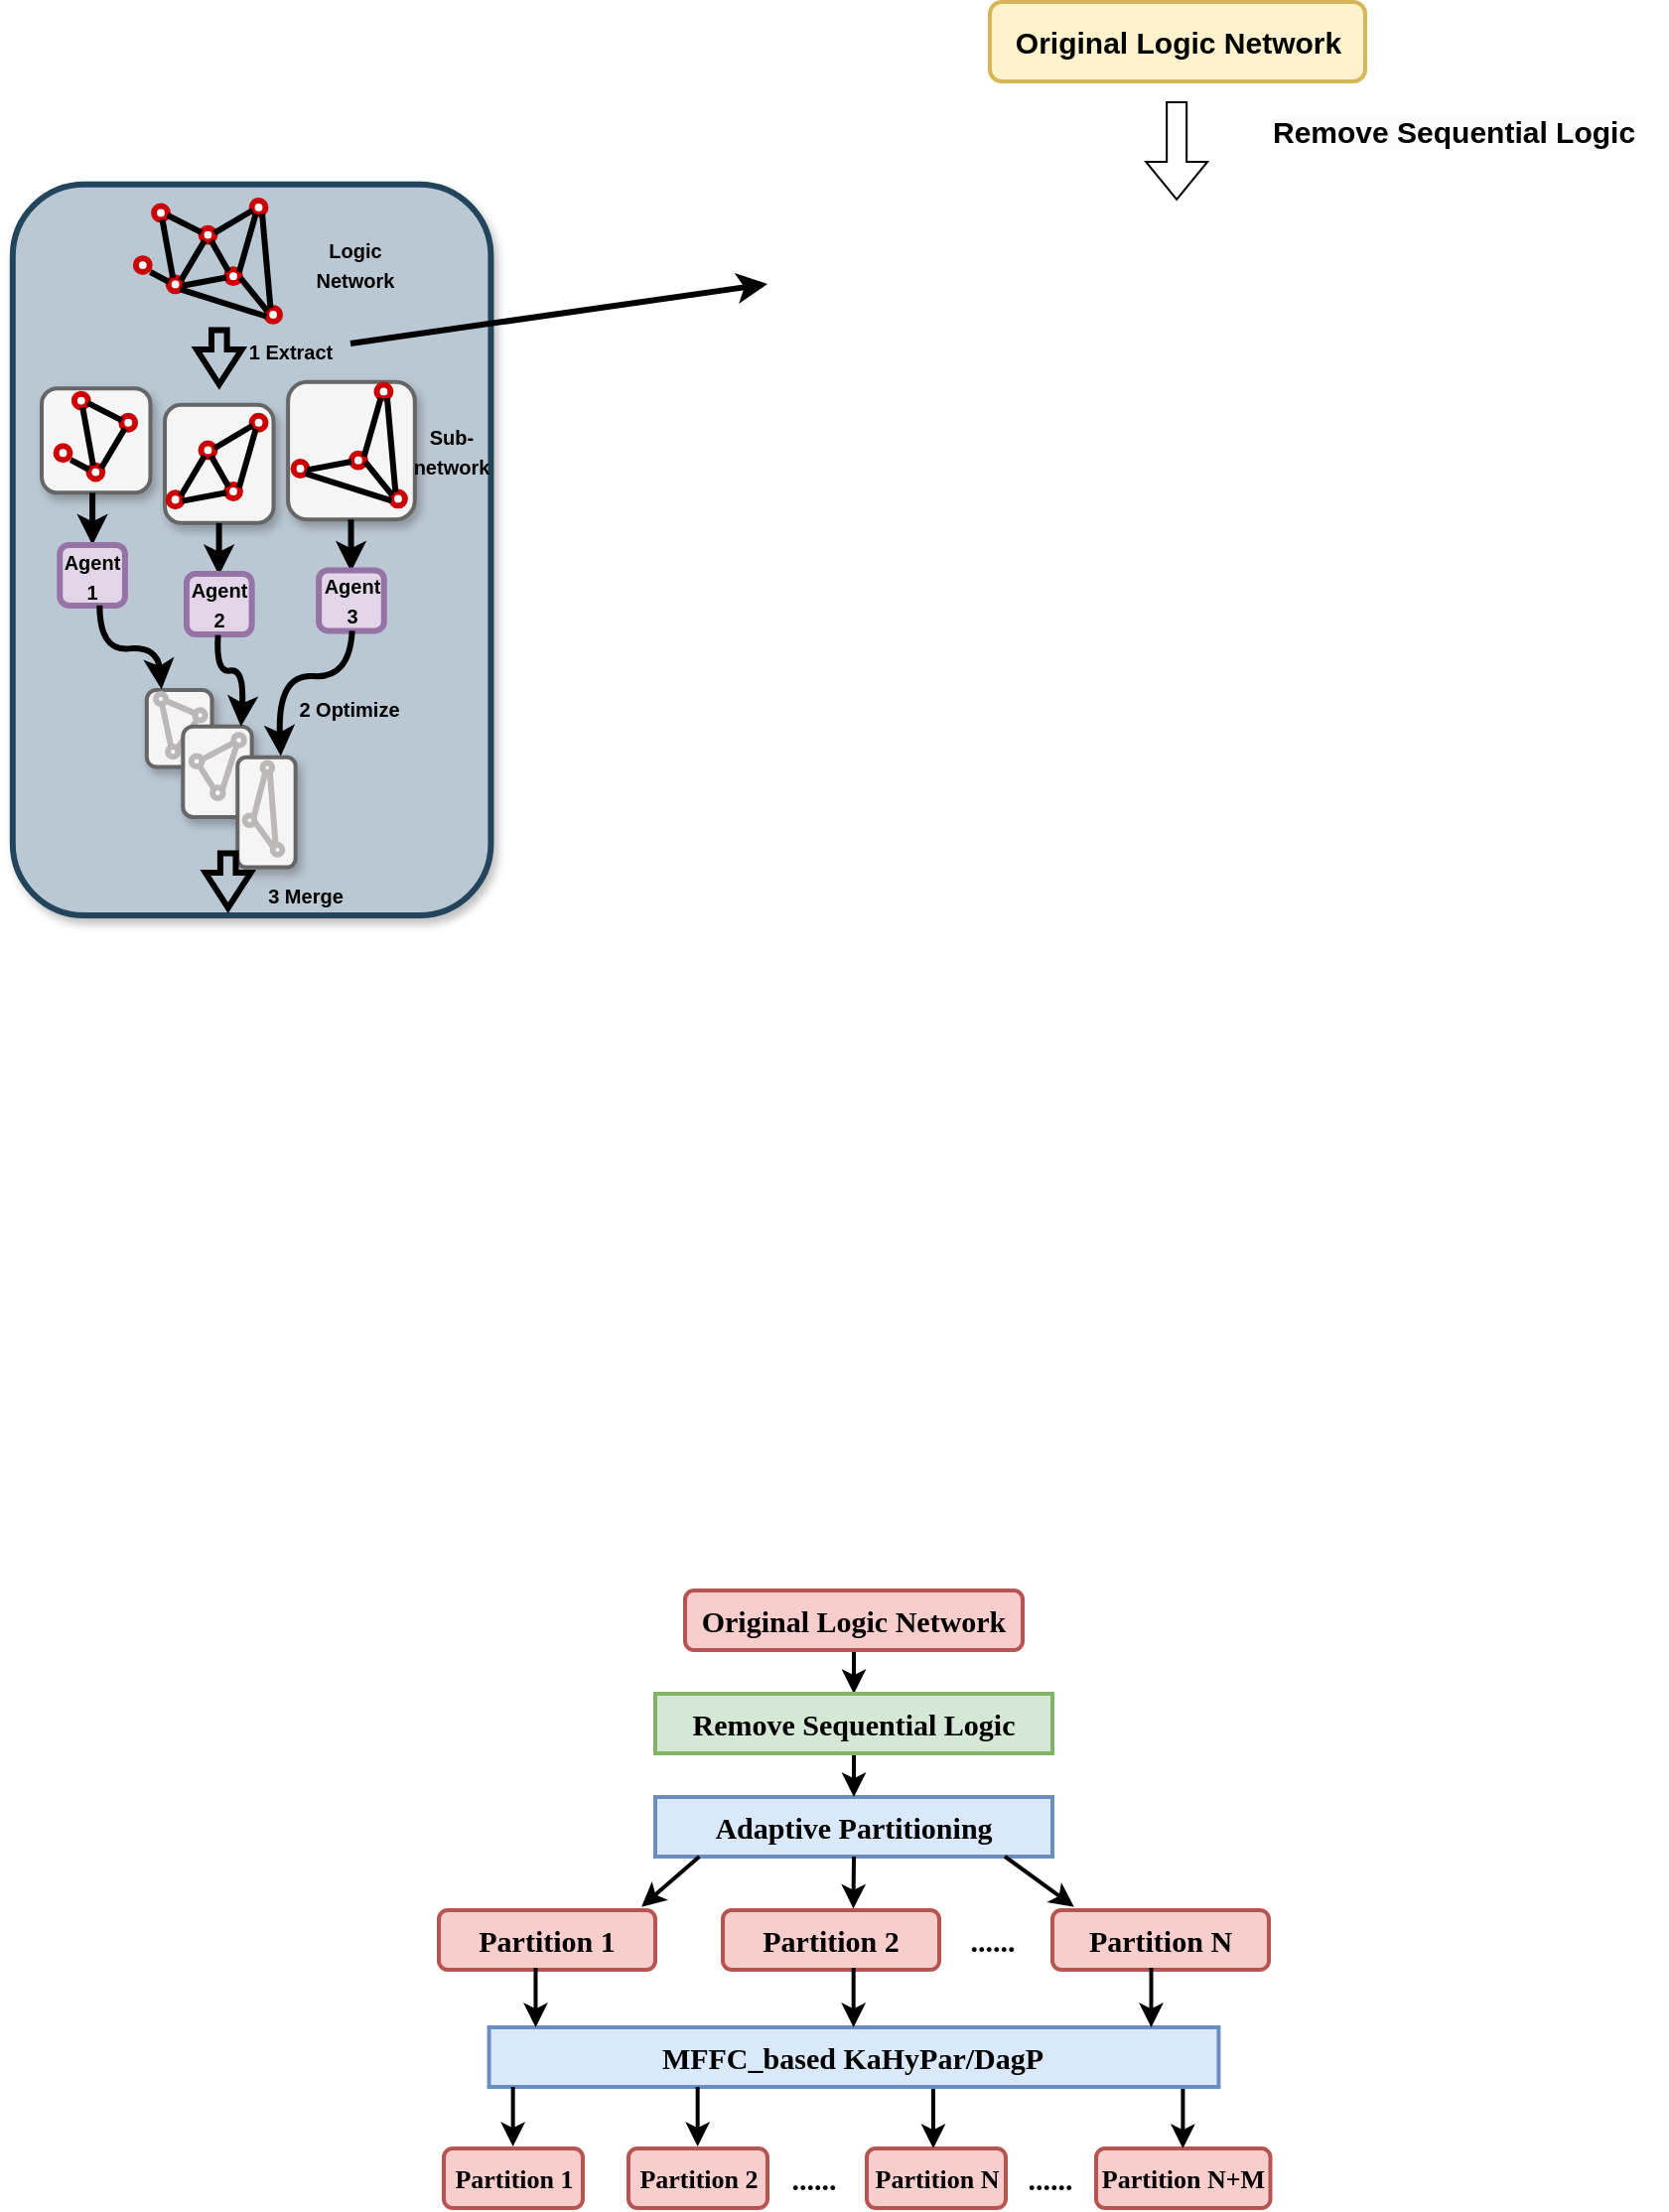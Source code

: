 <mxfile version="24.6.2" type="github">
  <diagram name="第 1 页" id="j_07Ym5FIF2X4ZPxHcAr">
    <mxGraphModel dx="2103" dy="1844" grid="1" gridSize="10" guides="1" tooltips="1" connect="1" arrows="1" fold="1" page="1" pageScale="1" pageWidth="500" pageHeight="350" math="0" shadow="0">
      <root>
        <mxCell id="0" />
        <mxCell id="1" parent="0" />
        <mxCell id="RKz9n2dJhe-HLLSOtMHz-3" value="&lt;font face=&quot;Times New Roman&quot; style=&quot;font-size: 15px;&quot;&gt;Adaptive Partitioning&lt;/font&gt;" style="rounded=0;whiteSpace=wrap;html=1;fillColor=#dae8fc;strokeColor=#6c8ebf;fontStyle=1;fontSize=15;strokeWidth=2;" parent="1" vertex="1">
          <mxGeometry x="-551" y="114" width="200" height="30" as="geometry" />
        </mxCell>
        <mxCell id="RKz9n2dJhe-HLLSOtMHz-4" value="&lt;font face=&quot;Times New Roman&quot; style=&quot;font-size: 15px;&quot;&gt;Partition 1&lt;/font&gt;" style="rounded=1;whiteSpace=wrap;html=1;fillColor=#f8cecc;strokeColor=#b85450;fontStyle=1;fontSize=15;strokeWidth=2;" parent="1" vertex="1">
          <mxGeometry x="-660" y="171" width="109" height="30" as="geometry" />
        </mxCell>
        <mxCell id="RKz9n2dJhe-HLLSOtMHz-5" value="&lt;font face=&quot;Times New Roman&quot; style=&quot;font-size: 15px;&quot;&gt;Partition 2&lt;/font&gt;" style="rounded=1;whiteSpace=wrap;html=1;fillColor=#f8cecc;strokeColor=#b85450;fontStyle=1;fontSize=15;strokeWidth=2;" parent="1" vertex="1">
          <mxGeometry x="-517" y="171" width="109" height="30" as="geometry" />
        </mxCell>
        <mxCell id="RKz9n2dJhe-HLLSOtMHz-6" value="&lt;font face=&quot;Times New Roman&quot; style=&quot;font-size: 15px;&quot;&gt;&lt;span style=&quot;font-size: 15px;&quot;&gt;......&lt;/span&gt;&lt;/font&gt;" style="text;html=1;strokeColor=none;fillColor=none;align=center;verticalAlign=middle;whiteSpace=wrap;rounded=0;fontStyle=1;fontSize=15;strokeWidth=3;" parent="1" vertex="1">
          <mxGeometry x="-411" y="171" width="60" height="30" as="geometry" />
        </mxCell>
        <mxCell id="RKz9n2dJhe-HLLSOtMHz-7" value="&lt;font face=&quot;Times New Roman&quot; style=&quot;font-size: 15px;&quot;&gt;Partition N&lt;/font&gt;" style="rounded=1;whiteSpace=wrap;html=1;fillColor=#f8cecc;strokeColor=#b85450;fontStyle=1;fontSize=15;strokeWidth=2;" parent="1" vertex="1">
          <mxGeometry x="-351" y="171" width="109" height="30" as="geometry" />
        </mxCell>
        <mxCell id="RKz9n2dJhe-HLLSOtMHz-16" value="" style="endArrow=classic;html=1;rounded=0;exitX=0.111;exitY=1.001;exitDx=0;exitDy=0;exitPerimeter=0;entryX=0.936;entryY=-0.056;entryDx=0;entryDy=0;entryPerimeter=0;fontStyle=1;fontSize=15;strokeWidth=2;" parent="1" source="RKz9n2dJhe-HLLSOtMHz-3" target="RKz9n2dJhe-HLLSOtMHz-4" edge="1">
          <mxGeometry width="50" height="50" relative="1" as="geometry">
            <mxPoint x="-551" y="154" as="sourcePoint" />
            <mxPoint x="-571" y="174" as="targetPoint" />
          </mxGeometry>
        </mxCell>
        <mxCell id="RKz9n2dJhe-HLLSOtMHz-18" value="" style="endArrow=classic;html=1;rounded=0;exitX=0.5;exitY=1;exitDx=0;exitDy=0;entryX=0.603;entryY=-0.026;entryDx=0;entryDy=0;entryPerimeter=0;fontStyle=1;fontSize=15;strokeWidth=2;" parent="1" source="RKz9n2dJhe-HLLSOtMHz-3" target="RKz9n2dJhe-HLLSOtMHz-5" edge="1">
          <mxGeometry width="50" height="50" relative="1" as="geometry">
            <mxPoint x="-477" y="154" as="sourcePoint" />
            <mxPoint x="-477" y="174" as="targetPoint" />
          </mxGeometry>
        </mxCell>
        <mxCell id="RKz9n2dJhe-HLLSOtMHz-19" value="" style="endArrow=classic;html=1;rounded=0;exitX=0.88;exitY=0.998;exitDx=0;exitDy=0;exitPerimeter=0;entryX=0.1;entryY=-0.056;entryDx=0;entryDy=0;entryPerimeter=0;fontStyle=1;fontSize=15;strokeWidth=2;" parent="1" source="RKz9n2dJhe-HLLSOtMHz-3" target="RKz9n2dJhe-HLLSOtMHz-7" edge="1">
          <mxGeometry width="50" height="50" relative="1" as="geometry">
            <mxPoint x="-366.28" y="154" as="sourcePoint" />
            <mxPoint x="-347" y="174" as="targetPoint" />
          </mxGeometry>
        </mxCell>
        <mxCell id="RKz9n2dJhe-HLLSOtMHz-30" style="edgeStyle=orthogonalEdgeStyle;rounded=0;orthogonalLoop=1;jettySize=auto;html=1;fontStyle=1;fontSize=15;strokeWidth=2;" parent="1" source="RKz9n2dJhe-HLLSOtMHz-31" target="RKz9n2dJhe-HLLSOtMHz-32" edge="1">
          <mxGeometry relative="1" as="geometry">
            <mxPoint x="-451" y="56" as="targetPoint" />
          </mxGeometry>
        </mxCell>
        <mxCell id="RKz9n2dJhe-HLLSOtMHz-31" value="&lt;font face=&quot;Times New Roman&quot; style=&quot;font-size: 15px;&quot;&gt;Original Logic Network&lt;/font&gt;" style="rounded=1;whiteSpace=wrap;html=1;fillColor=#f8cecc;strokeColor=#b85450;fontStyle=1;fontSize=15;strokeWidth=2;" parent="1" vertex="1">
          <mxGeometry x="-536" y="10" width="170" height="30" as="geometry" />
        </mxCell>
        <mxCell id="RKz9n2dJhe-HLLSOtMHz-34" style="edgeStyle=orthogonalEdgeStyle;rounded=0;orthogonalLoop=1;jettySize=auto;html=1;entryX=0.5;entryY=0;entryDx=0;entryDy=0;fontStyle=1;fontSize=15;strokeWidth=2;" parent="1" source="RKz9n2dJhe-HLLSOtMHz-32" target="RKz9n2dJhe-HLLSOtMHz-3" edge="1">
          <mxGeometry relative="1" as="geometry">
            <Array as="points">
              <mxPoint x="-451" y="114" />
              <mxPoint x="-451" y="114" />
            </Array>
          </mxGeometry>
        </mxCell>
        <mxCell id="RKz9n2dJhe-HLLSOtMHz-32" value="&lt;font face=&quot;Times New Roman&quot; style=&quot;font-size: 15px;&quot;&gt;Remove Sequential Logic&lt;/font&gt;" style="rounded=0;whiteSpace=wrap;html=1;fillColor=#d5e8d4;strokeColor=#82b366;fontStyle=1;fontSize=15;strokeWidth=2;" parent="1" vertex="1">
          <mxGeometry x="-551" y="62" width="200" height="30" as="geometry" />
        </mxCell>
        <mxCell id="RKz9n2dJhe-HLLSOtMHz-35" value="&lt;font face=&quot;Times New Roman&quot; style=&quot;font-size: 15px;&quot;&gt;MFFC_based KaHyPar/DagP&lt;/font&gt;" style="rounded=0;whiteSpace=wrap;html=1;fillColor=#dae8fc;strokeColor=#6c8ebf;fontStyle=1;fontSize=15;strokeWidth=2;" parent="1" vertex="1">
          <mxGeometry x="-634.72" y="230" width="367.44" height="30" as="geometry" />
        </mxCell>
        <mxCell id="RKz9n2dJhe-HLLSOtMHz-58" value="&lt;font face=&quot;Times New Roman&quot; style=&quot;font-size: 13px;&quot;&gt;Partition 1&lt;/font&gt;" style="rounded=1;whiteSpace=wrap;html=1;fillColor=#f8cecc;strokeColor=#b85450;fontStyle=1;fontSize=13;strokeWidth=2;" parent="1" vertex="1">
          <mxGeometry x="-657.5" y="291" width="70" height="30" as="geometry" />
        </mxCell>
        <mxCell id="RKz9n2dJhe-HLLSOtMHz-59" value="&lt;font face=&quot;Times New Roman&quot; style=&quot;font-size: 13px;&quot;&gt;Partition 2&lt;/font&gt;" style="rounded=1;whiteSpace=wrap;html=1;fillColor=#f8cecc;strokeColor=#b85450;fontStyle=1;fontSize=13;strokeWidth=2;" parent="1" vertex="1">
          <mxGeometry x="-564.5" y="291" width="70" height="30" as="geometry" />
        </mxCell>
        <mxCell id="RKz9n2dJhe-HLLSOtMHz-60" value="&lt;font face=&quot;Times New Roman&quot; style=&quot;font-size: 13px;&quot;&gt;Partition N&lt;/font&gt;" style="rounded=1;whiteSpace=wrap;html=1;fillColor=#f8cecc;strokeColor=#b85450;fontStyle=1;fontSize=13;strokeWidth=2;" parent="1" vertex="1">
          <mxGeometry x="-444.5" y="291" width="70" height="30" as="geometry" />
        </mxCell>
        <mxCell id="RKz9n2dJhe-HLLSOtMHz-61" value="&lt;font face=&quot;Times New Roman&quot; style=&quot;font-size: 15px;&quot;&gt;&lt;span style=&quot;font-size: 15px;&quot;&gt;......&lt;/span&gt;&lt;/font&gt;" style="text;html=1;strokeColor=none;fillColor=none;align=center;verticalAlign=middle;whiteSpace=wrap;rounded=0;fontStyle=1;fontSize=15;strokeWidth=3;" parent="1" vertex="1">
          <mxGeometry x="-501.5" y="291" width="60" height="30" as="geometry" />
        </mxCell>
        <mxCell id="RKz9n2dJhe-HLLSOtMHz-62" value="&lt;font face=&quot;Times New Roman&quot; style=&quot;font-size: 15px;&quot;&gt;&lt;span style=&quot;font-size: 15px;&quot;&gt;......&lt;/span&gt;&lt;/font&gt;" style="text;html=1;strokeColor=none;fillColor=none;align=center;verticalAlign=middle;whiteSpace=wrap;rounded=0;fontStyle=1;fontSize=15;strokeWidth=3;" parent="1" vertex="1">
          <mxGeometry x="-382.5" y="291" width="60" height="30" as="geometry" />
        </mxCell>
        <mxCell id="RKz9n2dJhe-HLLSOtMHz-63" value="&lt;font face=&quot;Times New Roman&quot; style=&quot;font-size: 13px;&quot;&gt;Partition N+M&lt;/font&gt;" style="rounded=1;whiteSpace=wrap;html=1;fillColor=#f8cecc;strokeColor=#b85450;fontStyle=1;fontSize=13;strokeWidth=2;" parent="1" vertex="1">
          <mxGeometry x="-329" y="291" width="87.75" height="30" as="geometry" />
        </mxCell>
        <mxCell id="RKz9n2dJhe-HLLSOtMHz-72" style="edgeStyle=orthogonalEdgeStyle;rounded=0;orthogonalLoop=1;jettySize=auto;html=1;entryX=0.5;entryY=0;entryDx=0;entryDy=0;fontStyle=1;fontSize=15;strokeWidth=3;" parent="1" edge="1">
          <mxGeometry relative="1" as="geometry">
            <mxPoint x="-259.793" y="514" as="sourcePoint" />
          </mxGeometry>
        </mxCell>
        <mxCell id="ZLf4MFJqLTjFAyUDDvO9-2" style="edgeStyle=orthogonalEdgeStyle;rounded=0;orthogonalLoop=1;jettySize=auto;html=1;entryX=0.092;entryY=0;entryDx=0;entryDy=0;entryPerimeter=0;fontStyle=1;fontSize=15;strokeWidth=2;" parent="1" edge="1">
          <mxGeometry relative="1" as="geometry">
            <mxPoint x="-611.25" y="230" as="targetPoint" />
            <mxPoint x="-611.25" y="200" as="sourcePoint" />
          </mxGeometry>
        </mxCell>
        <mxCell id="ZLf4MFJqLTjFAyUDDvO9-3" style="edgeStyle=orthogonalEdgeStyle;rounded=0;orthogonalLoop=1;jettySize=auto;html=1;entryX=0.092;entryY=0;entryDx=0;entryDy=0;entryPerimeter=0;fontStyle=1;fontSize=15;strokeWidth=2;" parent="1" edge="1">
          <mxGeometry relative="1" as="geometry">
            <mxPoint x="-451.17" y="230" as="targetPoint" />
            <mxPoint x="-451.17" y="200" as="sourcePoint" />
          </mxGeometry>
        </mxCell>
        <mxCell id="ZLf4MFJqLTjFAyUDDvO9-4" style="edgeStyle=orthogonalEdgeStyle;rounded=0;orthogonalLoop=1;jettySize=auto;html=1;entryX=0.092;entryY=0;entryDx=0;entryDy=0;entryPerimeter=0;fontStyle=1;fontSize=15;strokeWidth=2;" parent="1" edge="1">
          <mxGeometry relative="1" as="geometry">
            <mxPoint x="-301.25" y="230" as="targetPoint" />
            <mxPoint x="-301.25" y="200" as="sourcePoint" />
          </mxGeometry>
        </mxCell>
        <mxCell id="ZLf4MFJqLTjFAyUDDvO9-5" style="edgeStyle=orthogonalEdgeStyle;rounded=0;orthogonalLoop=1;jettySize=auto;html=1;entryX=0.092;entryY=0;entryDx=0;entryDy=0;entryPerimeter=0;fontStyle=1;fontSize=15;strokeWidth=2;" parent="1" edge="1">
          <mxGeometry relative="1" as="geometry">
            <mxPoint x="-622.67" y="290" as="targetPoint" />
            <mxPoint x="-622.67" y="260" as="sourcePoint" />
          </mxGeometry>
        </mxCell>
        <mxCell id="ZLf4MFJqLTjFAyUDDvO9-6" style="edgeStyle=orthogonalEdgeStyle;rounded=0;orthogonalLoop=1;jettySize=auto;html=1;entryX=0.092;entryY=0;entryDx=0;entryDy=0;entryPerimeter=0;fontStyle=1;fontSize=15;strokeWidth=2;" parent="1" edge="1">
          <mxGeometry relative="1" as="geometry">
            <mxPoint x="-529.67" y="290" as="targetPoint" />
            <mxPoint x="-529.67" y="260" as="sourcePoint" />
          </mxGeometry>
        </mxCell>
        <mxCell id="ZLf4MFJqLTjFAyUDDvO9-7" style="edgeStyle=orthogonalEdgeStyle;rounded=0;orthogonalLoop=1;jettySize=auto;html=1;entryX=0.092;entryY=0;entryDx=0;entryDy=0;entryPerimeter=0;fontStyle=1;fontSize=15;strokeWidth=2;" parent="1" edge="1">
          <mxGeometry relative="1" as="geometry">
            <mxPoint x="-411" y="291" as="targetPoint" />
            <mxPoint x="-411" y="261" as="sourcePoint" />
          </mxGeometry>
        </mxCell>
        <mxCell id="ZLf4MFJqLTjFAyUDDvO9-8" style="edgeStyle=orthogonalEdgeStyle;rounded=0;orthogonalLoop=1;jettySize=auto;html=1;entryX=0.092;entryY=0;entryDx=0;entryDy=0;entryPerimeter=0;fontStyle=1;fontSize=15;strokeWidth=2;" parent="1" edge="1">
          <mxGeometry relative="1" as="geometry">
            <mxPoint x="-285.29" y="291" as="targetPoint" />
            <mxPoint x="-285.29" y="261" as="sourcePoint" />
          </mxGeometry>
        </mxCell>
        <mxCell id="7EjFisQ0ylx8nIiFaVZQ-1" value="" style="group" vertex="1" connectable="0" parent="1">
          <mxGeometry x="-860" y="-690" width="270" height="360" as="geometry" />
        </mxCell>
        <mxCell id="7EjFisQ0ylx8nIiFaVZQ-2" value="" style="rounded=1;whiteSpace=wrap;html=1;fillColor=#bac8d3;strokeColor=#23445d;strokeWidth=3;shadow=1;" vertex="1" parent="7EjFisQ0ylx8nIiFaVZQ-1">
          <mxGeometry x="-14.595" y="-8.182" width="240.811" height="368.182" as="geometry" />
        </mxCell>
        <mxCell id="7EjFisQ0ylx8nIiFaVZQ-3" value="" style="rounded=1;whiteSpace=wrap;html=1;fillColor=#f5f5f5;fontColor=#333333;strokeColor=#666666;strokeWidth=2;shadow=1;" vertex="1" parent="7EjFisQ0ylx8nIiFaVZQ-1">
          <mxGeometry x="124.054" y="91.385" width="63.851" height="69.231" as="geometry" />
        </mxCell>
        <mxCell id="7EjFisQ0ylx8nIiFaVZQ-4" value="" style="rounded=1;whiteSpace=wrap;html=1;fillColor=#f5f5f5;fontColor=#333333;strokeColor=#666666;strokeWidth=2;shadow=1;" vertex="1" parent="7EjFisQ0ylx8nIiFaVZQ-1">
          <mxGeometry x="62.027" y="102.877" width="54.73" height="59.538" as="geometry" />
        </mxCell>
        <mxCell id="7EjFisQ0ylx8nIiFaVZQ-5" value="" style="rounded=1;whiteSpace=wrap;html=1;fillColor=#f5f5f5;fontColor=#333333;strokeColor=#666666;strokeWidth=2;shadow=1;" vertex="1" parent="7EjFisQ0ylx8nIiFaVZQ-1">
          <mxGeometry y="94.569" width="54.73" height="52.615" as="geometry" />
        </mxCell>
        <mxCell id="7EjFisQ0ylx8nIiFaVZQ-6" value="" style="ellipse;whiteSpace=wrap;html=1;aspect=fixed;strokeColor=#CC0000;strokeWidth=3;" vertex="1" parent="7EjFisQ0ylx8nIiFaVZQ-1">
          <mxGeometry x="56.554" y="2.769" width="6.916" height="6.916" as="geometry" />
        </mxCell>
        <mxCell id="7EjFisQ0ylx8nIiFaVZQ-7" value="" style="ellipse;whiteSpace=wrap;html=1;aspect=fixed;strokeColor=#CC0000;strokeWidth=3;" vertex="1" parent="7EjFisQ0ylx8nIiFaVZQ-1">
          <mxGeometry x="63.851" y="38.769" width="6.916" height="6.916" as="geometry" />
        </mxCell>
        <mxCell id="7EjFisQ0ylx8nIiFaVZQ-8" value="" style="ellipse;whiteSpace=wrap;html=1;aspect=fixed;strokeColor=#CC0000;strokeWidth=3;" vertex="1" parent="7EjFisQ0ylx8nIiFaVZQ-1">
          <mxGeometry x="80.27" y="13.846" width="6.916" height="6.916" as="geometry" />
        </mxCell>
        <mxCell id="7EjFisQ0ylx8nIiFaVZQ-9" value="" style="ellipse;whiteSpace=wrap;html=1;aspect=fixed;strokeColor=#CC0000;strokeWidth=3;" vertex="1" parent="7EjFisQ0ylx8nIiFaVZQ-1">
          <mxGeometry x="93.041" y="34.615" width="6.916" height="6.916" as="geometry" />
        </mxCell>
        <mxCell id="7EjFisQ0ylx8nIiFaVZQ-10" value="" style="ellipse;whiteSpace=wrap;html=1;aspect=fixed;strokeColor=#CC0000;strokeWidth=3;" vertex="1" parent="7EjFisQ0ylx8nIiFaVZQ-1">
          <mxGeometry x="105.811" width="6.916" height="6.916" as="geometry" />
        </mxCell>
        <mxCell id="7EjFisQ0ylx8nIiFaVZQ-11" value="" style="ellipse;whiteSpace=wrap;html=1;aspect=fixed;strokeColor=#CC0000;strokeWidth=3;" vertex="1" parent="7EjFisQ0ylx8nIiFaVZQ-1">
          <mxGeometry x="113.108" y="54" width="6.916" height="6.916" as="geometry" />
        </mxCell>
        <mxCell id="7EjFisQ0ylx8nIiFaVZQ-12" value="" style="ellipse;whiteSpace=wrap;html=1;aspect=fixed;strokeColor=#CC0000;strokeWidth=3;" vertex="1" parent="7EjFisQ0ylx8nIiFaVZQ-1">
          <mxGeometry x="47.432" y="29.077" width="6.916" height="6.916" as="geometry" />
        </mxCell>
        <mxCell id="7EjFisQ0ylx8nIiFaVZQ-13" value="" style="endArrow=none;html=1;rounded=0;strokeWidth=3;exitX=0.017;exitY=0.313;exitDx=0;exitDy=0;exitPerimeter=0;" edge="1" parent="7EjFisQ0ylx8nIiFaVZQ-1" source="7EjFisQ0ylx8nIiFaVZQ-7">
          <mxGeometry width="50" height="50" relative="1" as="geometry">
            <mxPoint x="45.608" y="49.846" as="sourcePoint" />
            <mxPoint x="54.73" y="36" as="targetPoint" />
          </mxGeometry>
        </mxCell>
        <mxCell id="7EjFisQ0ylx8nIiFaVZQ-14" value="" style="endArrow=none;html=1;rounded=0;strokeWidth=3;exitX=0.321;exitY=0.022;exitDx=0;exitDy=0;exitPerimeter=0;entryX=0.609;entryY=1;entryDx=0;entryDy=0;entryPerimeter=0;" edge="1" parent="7EjFisQ0ylx8nIiFaVZQ-1" source="7EjFisQ0ylx8nIiFaVZQ-7" target="7EjFisQ0ylx8nIiFaVZQ-6">
          <mxGeometry width="50" height="50" relative="1" as="geometry">
            <mxPoint x="69.507" y="20.215" as="sourcePoint" />
            <mxPoint x="60.203" y="13.846" as="targetPoint" />
          </mxGeometry>
        </mxCell>
        <mxCell id="7EjFisQ0ylx8nIiFaVZQ-15" value="" style="endArrow=none;html=1;rounded=0;strokeWidth=3;exitX=0.027;exitY=0.324;exitDx=0;exitDy=0;exitPerimeter=0;entryX=0.974;entryY=0.663;entryDx=0;entryDy=0;entryPerimeter=0;" edge="1" parent="7EjFisQ0ylx8nIiFaVZQ-1" source="7EjFisQ0ylx8nIiFaVZQ-8" target="7EjFisQ0ylx8nIiFaVZQ-6">
          <mxGeometry width="50" height="50" relative="1" as="geometry">
            <mxPoint x="73.155" y="17.446" as="sourcePoint" />
            <mxPoint x="63.851" y="11.077" as="targetPoint" />
          </mxGeometry>
        </mxCell>
        <mxCell id="7EjFisQ0ylx8nIiFaVZQ-16" value="" style="endArrow=none;html=1;rounded=0;strokeWidth=3;exitX=0.906;exitY=0.204;exitDx=0;exitDy=0;exitPerimeter=0;" edge="1" parent="7EjFisQ0ylx8nIiFaVZQ-1" source="7EjFisQ0ylx8nIiFaVZQ-7" target="7EjFisQ0ylx8nIiFaVZQ-8">
          <mxGeometry width="50" height="50" relative="1" as="geometry">
            <mxPoint x="67.682" y="47.908" as="sourcePoint" />
            <mxPoint x="58.378" y="41.538" as="targetPoint" />
          </mxGeometry>
        </mxCell>
        <mxCell id="7EjFisQ0ylx8nIiFaVZQ-17" value="" style="endArrow=none;html=1;rounded=0;strokeWidth=3;exitX=1.003;exitY=0.597;exitDx=0;exitDy=0;exitPerimeter=0;entryX=-0.006;entryY=0.597;entryDx=0;entryDy=0;entryPerimeter=0;" edge="1" parent="7EjFisQ0ylx8nIiFaVZQ-1" source="7EjFisQ0ylx8nIiFaVZQ-7" target="7EjFisQ0ylx8nIiFaVZQ-9">
          <mxGeometry width="50" height="50" relative="1" as="geometry">
            <mxPoint x="72.243" y="43.754" as="sourcePoint" />
            <mxPoint x="83.189" y="26.308" as="targetPoint" />
          </mxGeometry>
        </mxCell>
        <mxCell id="7EjFisQ0ylx8nIiFaVZQ-18" value="" style="endArrow=none;html=1;rounded=0;strokeWidth=3;entryX=0;entryY=0;entryDx=0;entryDy=0;" edge="1" parent="7EjFisQ0ylx8nIiFaVZQ-1" source="7EjFisQ0ylx8nIiFaVZQ-8" target="7EjFisQ0ylx8nIiFaVZQ-9">
          <mxGeometry width="50" height="50" relative="1" as="geometry">
            <mxPoint x="72.973" y="48.185" as="sourcePoint" />
            <mxPoint x="95.23" y="45.692" as="targetPoint" />
          </mxGeometry>
        </mxCell>
        <mxCell id="7EjFisQ0ylx8nIiFaVZQ-19" value="" style="endArrow=none;html=1;rounded=0;strokeWidth=3;exitX=0.975;exitY=0.358;exitDx=0;exitDy=0;exitPerimeter=0;entryX=0.04;entryY=0.72;entryDx=0;entryDy=0;entryPerimeter=0;" edge="1" parent="7EjFisQ0ylx8nIiFaVZQ-1" source="7EjFisQ0ylx8nIiFaVZQ-8" target="7EjFisQ0ylx8nIiFaVZQ-10">
          <mxGeometry width="50" height="50" relative="1" as="geometry">
            <mxPoint x="72.243" y="43.754" as="sourcePoint" />
            <mxPoint x="83.189" y="26.308" as="targetPoint" />
          </mxGeometry>
        </mxCell>
        <mxCell id="7EjFisQ0ylx8nIiFaVZQ-20" value="" style="endArrow=none;html=1;rounded=0;strokeWidth=3;entryX=0.923;entryY=0.216;entryDx=0;entryDy=0;exitX=0.292;exitY=0.963;exitDx=0;exitDy=0;exitPerimeter=0;entryPerimeter=0;" edge="1" parent="7EjFisQ0ylx8nIiFaVZQ-1" source="7EjFisQ0ylx8nIiFaVZQ-10" target="7EjFisQ0ylx8nIiFaVZQ-9">
          <mxGeometry width="50" height="50" relative="1" as="geometry">
            <mxPoint x="88.115" y="26.308" as="sourcePoint" />
            <mxPoint x="95.959" y="39.046" as="targetPoint" />
          </mxGeometry>
        </mxCell>
        <mxCell id="7EjFisQ0ylx8nIiFaVZQ-21" value="" style="endArrow=none;html=1;rounded=0;strokeWidth=3;exitX=1.012;exitY=0.625;exitDx=0;exitDy=0;exitPerimeter=0;entryX=0.073;entryY=0.237;entryDx=0;entryDy=0;entryPerimeter=0;" edge="1" parent="7EjFisQ0ylx8nIiFaVZQ-1" source="7EjFisQ0ylx8nIiFaVZQ-9" target="7EjFisQ0ylx8nIiFaVZQ-11">
          <mxGeometry width="50" height="50" relative="1" as="geometry">
            <mxPoint x="88.115" y="26.308" as="sourcePoint" />
            <mxPoint x="118.581" y="52.615" as="targetPoint" />
          </mxGeometry>
        </mxCell>
        <mxCell id="7EjFisQ0ylx8nIiFaVZQ-22" value="" style="endArrow=none;html=1;rounded=0;strokeWidth=3;entryX=0.308;entryY=0.021;entryDx=0;entryDy=0;exitX=0.755;exitY=0.968;exitDx=0;exitDy=0;exitPerimeter=0;entryPerimeter=0;" edge="1" parent="7EjFisQ0ylx8nIiFaVZQ-1" source="7EjFisQ0ylx8nIiFaVZQ-10" target="7EjFisQ0ylx8nIiFaVZQ-11">
          <mxGeometry width="50" height="50" relative="1" as="geometry">
            <mxPoint x="109.824" y="13.569" as="sourcePoint" />
            <mxPoint x="101.615" y="39.877" as="targetPoint" />
          </mxGeometry>
        </mxCell>
        <mxCell id="7EjFisQ0ylx8nIiFaVZQ-23" value="" style="ellipse;whiteSpace=wrap;html=1;aspect=fixed;strokeColor=#CC0000;strokeWidth=3;" vertex="1" parent="7EjFisQ0ylx8nIiFaVZQ-1">
          <mxGeometry x="16.419" y="97.338" width="6.916" height="6.916" as="geometry" />
        </mxCell>
        <mxCell id="7EjFisQ0ylx8nIiFaVZQ-24" value="" style="ellipse;whiteSpace=wrap;html=1;aspect=fixed;strokeColor=#CC0000;strokeWidth=3;" vertex="1" parent="7EjFisQ0ylx8nIiFaVZQ-1">
          <mxGeometry x="23.716" y="133.338" width="6.916" height="6.916" as="geometry" />
        </mxCell>
        <mxCell id="7EjFisQ0ylx8nIiFaVZQ-25" value="" style="ellipse;whiteSpace=wrap;html=1;aspect=fixed;strokeColor=#CC0000;strokeWidth=3;" vertex="1" parent="7EjFisQ0ylx8nIiFaVZQ-1">
          <mxGeometry x="40.135" y="108.415" width="6.916" height="6.916" as="geometry" />
        </mxCell>
        <mxCell id="7EjFisQ0ylx8nIiFaVZQ-26" value="" style="ellipse;whiteSpace=wrap;html=1;aspect=fixed;strokeColor=#CC0000;strokeWidth=3;" vertex="1" parent="7EjFisQ0ylx8nIiFaVZQ-1">
          <mxGeometry x="7.297" y="123.646" width="6.916" height="6.916" as="geometry" />
        </mxCell>
        <mxCell id="7EjFisQ0ylx8nIiFaVZQ-27" value="" style="endArrow=none;html=1;rounded=0;strokeWidth=3;exitX=0.017;exitY=0.313;exitDx=0;exitDy=0;exitPerimeter=0;" edge="1" parent="7EjFisQ0ylx8nIiFaVZQ-1" source="7EjFisQ0ylx8nIiFaVZQ-24">
          <mxGeometry width="50" height="50" relative="1" as="geometry">
            <mxPoint x="5.473" y="144.415" as="sourcePoint" />
            <mxPoint x="14.595" y="130.569" as="targetPoint" />
          </mxGeometry>
        </mxCell>
        <mxCell id="7EjFisQ0ylx8nIiFaVZQ-28" value="" style="endArrow=none;html=1;rounded=0;strokeWidth=3;exitX=0.321;exitY=0.022;exitDx=0;exitDy=0;exitPerimeter=0;entryX=0.609;entryY=1;entryDx=0;entryDy=0;entryPerimeter=0;" edge="1" parent="7EjFisQ0ylx8nIiFaVZQ-1" source="7EjFisQ0ylx8nIiFaVZQ-24" target="7EjFisQ0ylx8nIiFaVZQ-23">
          <mxGeometry width="50" height="50" relative="1" as="geometry">
            <mxPoint x="29.372" y="114.785" as="sourcePoint" />
            <mxPoint x="20.068" y="108.415" as="targetPoint" />
          </mxGeometry>
        </mxCell>
        <mxCell id="7EjFisQ0ylx8nIiFaVZQ-29" value="" style="endArrow=none;html=1;rounded=0;strokeWidth=3;exitX=0.027;exitY=0.324;exitDx=0;exitDy=0;exitPerimeter=0;entryX=0.974;entryY=0.663;entryDx=0;entryDy=0;entryPerimeter=0;" edge="1" parent="7EjFisQ0ylx8nIiFaVZQ-1" source="7EjFisQ0ylx8nIiFaVZQ-25" target="7EjFisQ0ylx8nIiFaVZQ-23">
          <mxGeometry width="50" height="50" relative="1" as="geometry">
            <mxPoint x="33.02" y="112.015" as="sourcePoint" />
            <mxPoint x="23.716" y="105.646" as="targetPoint" />
          </mxGeometry>
        </mxCell>
        <mxCell id="7EjFisQ0ylx8nIiFaVZQ-30" value="" style="endArrow=none;html=1;rounded=0;strokeWidth=3;exitX=0.906;exitY=0.204;exitDx=0;exitDy=0;exitPerimeter=0;" edge="1" parent="7EjFisQ0ylx8nIiFaVZQ-1" source="7EjFisQ0ylx8nIiFaVZQ-24" target="7EjFisQ0ylx8nIiFaVZQ-25">
          <mxGeometry width="50" height="50" relative="1" as="geometry">
            <mxPoint x="27.547" y="142.477" as="sourcePoint" />
            <mxPoint x="18.243" y="136.108" as="targetPoint" />
          </mxGeometry>
        </mxCell>
        <mxCell id="7EjFisQ0ylx8nIiFaVZQ-31" value="" style="endArrow=none;html=1;rounded=0;strokeWidth=3;exitX=1;exitY=1;exitDx=0;exitDy=0;entryX=0.018;entryY=0.633;entryDx=0;entryDy=0;entryPerimeter=0;" edge="1" parent="7EjFisQ0ylx8nIiFaVZQ-1" source="7EjFisQ0ylx8nIiFaVZQ-7" target="7EjFisQ0ylx8nIiFaVZQ-11">
          <mxGeometry width="50" height="50" relative="1" as="geometry">
            <mxPoint x="72.973" y="48.185" as="sourcePoint" />
            <mxPoint x="122.23" y="55.385" as="targetPoint" />
          </mxGeometry>
        </mxCell>
        <mxCell id="7EjFisQ0ylx8nIiFaVZQ-32" value="" style="ellipse;whiteSpace=wrap;html=1;aspect=fixed;strokeColor=#CC0000;strokeWidth=3;" vertex="1" parent="7EjFisQ0ylx8nIiFaVZQ-1">
          <mxGeometry x="63.851" y="147.185" width="6.916" height="6.916" as="geometry" />
        </mxCell>
        <mxCell id="7EjFisQ0ylx8nIiFaVZQ-33" value="" style="ellipse;whiteSpace=wrap;html=1;aspect=fixed;strokeColor=#CC0000;strokeWidth=3;" vertex="1" parent="7EjFisQ0ylx8nIiFaVZQ-1">
          <mxGeometry x="80.27" y="122.262" width="6.916" height="6.916" as="geometry" />
        </mxCell>
        <mxCell id="7EjFisQ0ylx8nIiFaVZQ-34" value="" style="ellipse;whiteSpace=wrap;html=1;aspect=fixed;strokeColor=#CC0000;strokeWidth=3;" vertex="1" parent="7EjFisQ0ylx8nIiFaVZQ-1">
          <mxGeometry x="93.041" y="143.031" width="6.916" height="6.916" as="geometry" />
        </mxCell>
        <mxCell id="7EjFisQ0ylx8nIiFaVZQ-35" value="" style="ellipse;whiteSpace=wrap;html=1;aspect=fixed;strokeColor=#CC0000;strokeWidth=3;" vertex="1" parent="7EjFisQ0ylx8nIiFaVZQ-1">
          <mxGeometry x="105.811" y="108.415" width="6.916" height="6.916" as="geometry" />
        </mxCell>
        <mxCell id="7EjFisQ0ylx8nIiFaVZQ-36" value="" style="endArrow=none;html=1;rounded=0;strokeWidth=3;exitX=0.906;exitY=0.204;exitDx=0;exitDy=0;exitPerimeter=0;" edge="1" parent="7EjFisQ0ylx8nIiFaVZQ-1" source="7EjFisQ0ylx8nIiFaVZQ-32" target="7EjFisQ0ylx8nIiFaVZQ-33">
          <mxGeometry width="50" height="50" relative="1" as="geometry">
            <mxPoint x="67.682" y="156.323" as="sourcePoint" />
            <mxPoint x="58.378" y="149.954" as="targetPoint" />
          </mxGeometry>
        </mxCell>
        <mxCell id="7EjFisQ0ylx8nIiFaVZQ-37" value="" style="endArrow=none;html=1;rounded=0;strokeWidth=3;exitX=1.003;exitY=0.597;exitDx=0;exitDy=0;exitPerimeter=0;entryX=-0.006;entryY=0.597;entryDx=0;entryDy=0;entryPerimeter=0;" edge="1" parent="7EjFisQ0ylx8nIiFaVZQ-1" source="7EjFisQ0ylx8nIiFaVZQ-32" target="7EjFisQ0ylx8nIiFaVZQ-34">
          <mxGeometry width="50" height="50" relative="1" as="geometry">
            <mxPoint x="72.243" y="152.169" as="sourcePoint" />
            <mxPoint x="83.189" y="134.723" as="targetPoint" />
          </mxGeometry>
        </mxCell>
        <mxCell id="7EjFisQ0ylx8nIiFaVZQ-38" value="" style="endArrow=none;html=1;rounded=0;strokeWidth=3;entryX=0;entryY=0;entryDx=0;entryDy=0;" edge="1" parent="7EjFisQ0ylx8nIiFaVZQ-1" source="7EjFisQ0ylx8nIiFaVZQ-33" target="7EjFisQ0ylx8nIiFaVZQ-34">
          <mxGeometry width="50" height="50" relative="1" as="geometry">
            <mxPoint x="72.973" y="156.6" as="sourcePoint" />
            <mxPoint x="95.23" y="154.108" as="targetPoint" />
          </mxGeometry>
        </mxCell>
        <mxCell id="7EjFisQ0ylx8nIiFaVZQ-39" value="" style="endArrow=none;html=1;rounded=0;strokeWidth=3;exitX=0.975;exitY=0.358;exitDx=0;exitDy=0;exitPerimeter=0;entryX=0.04;entryY=0.72;entryDx=0;entryDy=0;entryPerimeter=0;" edge="1" parent="7EjFisQ0ylx8nIiFaVZQ-1" source="7EjFisQ0ylx8nIiFaVZQ-33" target="7EjFisQ0ylx8nIiFaVZQ-35">
          <mxGeometry width="50" height="50" relative="1" as="geometry">
            <mxPoint x="72.243" y="152.169" as="sourcePoint" />
            <mxPoint x="83.189" y="134.723" as="targetPoint" />
          </mxGeometry>
        </mxCell>
        <mxCell id="7EjFisQ0ylx8nIiFaVZQ-40" value="" style="endArrow=none;html=1;rounded=0;strokeWidth=3;entryX=0.923;entryY=0.216;entryDx=0;entryDy=0;exitX=0.292;exitY=0.963;exitDx=0;exitDy=0;exitPerimeter=0;entryPerimeter=0;" edge="1" parent="7EjFisQ0ylx8nIiFaVZQ-1" source="7EjFisQ0ylx8nIiFaVZQ-35" target="7EjFisQ0ylx8nIiFaVZQ-34">
          <mxGeometry width="50" height="50" relative="1" as="geometry">
            <mxPoint x="88.115" y="134.723" as="sourcePoint" />
            <mxPoint x="95.959" y="147.462" as="targetPoint" />
          </mxGeometry>
        </mxCell>
        <mxCell id="7EjFisQ0ylx8nIiFaVZQ-41" value="" style="ellipse;whiteSpace=wrap;html=1;aspect=fixed;strokeColor=#CC0000;strokeWidth=3;" vertex="1" parent="7EjFisQ0ylx8nIiFaVZQ-1">
          <mxGeometry x="126.791" y="131.538" width="6.916" height="6.916" as="geometry" />
        </mxCell>
        <mxCell id="7EjFisQ0ylx8nIiFaVZQ-42" value="" style="ellipse;whiteSpace=wrap;html=1;aspect=fixed;strokeColor=#CC0000;strokeWidth=3;" vertex="1" parent="7EjFisQ0ylx8nIiFaVZQ-1">
          <mxGeometry x="155.98" y="127.385" width="6.916" height="6.916" as="geometry" />
        </mxCell>
        <mxCell id="7EjFisQ0ylx8nIiFaVZQ-43" value="" style="ellipse;whiteSpace=wrap;html=1;aspect=fixed;strokeColor=#CC0000;strokeWidth=3;" vertex="1" parent="7EjFisQ0ylx8nIiFaVZQ-1">
          <mxGeometry x="168.75" y="92.769" width="6.916" height="6.916" as="geometry" />
        </mxCell>
        <mxCell id="7EjFisQ0ylx8nIiFaVZQ-44" value="" style="ellipse;whiteSpace=wrap;html=1;aspect=fixed;strokeColor=#CC0000;strokeWidth=3;" vertex="1" parent="7EjFisQ0ylx8nIiFaVZQ-1">
          <mxGeometry x="176.047" y="146.769" width="6.916" height="6.916" as="geometry" />
        </mxCell>
        <mxCell id="7EjFisQ0ylx8nIiFaVZQ-45" value="" style="endArrow=none;html=1;rounded=0;strokeWidth=3;exitX=1.003;exitY=0.597;exitDx=0;exitDy=0;exitPerimeter=0;entryX=-0.006;entryY=0.597;entryDx=0;entryDy=0;entryPerimeter=0;" edge="1" parent="7EjFisQ0ylx8nIiFaVZQ-1" source="7EjFisQ0ylx8nIiFaVZQ-41" target="7EjFisQ0ylx8nIiFaVZQ-42">
          <mxGeometry width="50" height="50" relative="1" as="geometry">
            <mxPoint x="135.182" y="136.523" as="sourcePoint" />
            <mxPoint x="146.128" y="119.077" as="targetPoint" />
          </mxGeometry>
        </mxCell>
        <mxCell id="7EjFisQ0ylx8nIiFaVZQ-46" value="" style="endArrow=none;html=1;rounded=0;strokeWidth=3;entryX=0.923;entryY=0.216;entryDx=0;entryDy=0;exitX=0.292;exitY=0.963;exitDx=0;exitDy=0;exitPerimeter=0;entryPerimeter=0;" edge="1" parent="7EjFisQ0ylx8nIiFaVZQ-1" source="7EjFisQ0ylx8nIiFaVZQ-43" target="7EjFisQ0ylx8nIiFaVZQ-42">
          <mxGeometry width="50" height="50" relative="1" as="geometry">
            <mxPoint x="151.054" y="119.077" as="sourcePoint" />
            <mxPoint x="158.899" y="131.815" as="targetPoint" />
          </mxGeometry>
        </mxCell>
        <mxCell id="7EjFisQ0ylx8nIiFaVZQ-47" value="" style="endArrow=none;html=1;rounded=0;strokeWidth=3;exitX=1.012;exitY=0.625;exitDx=0;exitDy=0;exitPerimeter=0;entryX=0.073;entryY=0.237;entryDx=0;entryDy=0;entryPerimeter=0;" edge="1" parent="7EjFisQ0ylx8nIiFaVZQ-1" source="7EjFisQ0ylx8nIiFaVZQ-42" target="7EjFisQ0ylx8nIiFaVZQ-44">
          <mxGeometry width="50" height="50" relative="1" as="geometry">
            <mxPoint x="151.054" y="119.077" as="sourcePoint" />
            <mxPoint x="181.52" y="145.385" as="targetPoint" />
          </mxGeometry>
        </mxCell>
        <mxCell id="7EjFisQ0ylx8nIiFaVZQ-48" value="" style="endArrow=none;html=1;rounded=0;strokeWidth=3;entryX=0.308;entryY=0.021;entryDx=0;entryDy=0;exitX=0.755;exitY=0.968;exitDx=0;exitDy=0;exitPerimeter=0;entryPerimeter=0;" edge="1" parent="7EjFisQ0ylx8nIiFaVZQ-1" source="7EjFisQ0ylx8nIiFaVZQ-43" target="7EjFisQ0ylx8nIiFaVZQ-44">
          <mxGeometry width="50" height="50" relative="1" as="geometry">
            <mxPoint x="172.764" y="106.338" as="sourcePoint" />
            <mxPoint x="164.554" y="132.646" as="targetPoint" />
          </mxGeometry>
        </mxCell>
        <mxCell id="7EjFisQ0ylx8nIiFaVZQ-49" value="" style="endArrow=none;html=1;rounded=0;strokeWidth=3;exitX=1;exitY=1;exitDx=0;exitDy=0;entryX=0.018;entryY=0.633;entryDx=0;entryDy=0;entryPerimeter=0;" edge="1" parent="7EjFisQ0ylx8nIiFaVZQ-1" source="7EjFisQ0ylx8nIiFaVZQ-41" target="7EjFisQ0ylx8nIiFaVZQ-44">
          <mxGeometry width="50" height="50" relative="1" as="geometry">
            <mxPoint x="135.912" y="140.954" as="sourcePoint" />
            <mxPoint x="185.169" y="148.154" as="targetPoint" />
          </mxGeometry>
        </mxCell>
        <mxCell id="7EjFisQ0ylx8nIiFaVZQ-50" value="&lt;font size=&quot;1&quot; style=&quot;&quot;&gt;&lt;b style=&quot;font-size: 10px;&quot;&gt;Logic Network&lt;/b&gt;&lt;/font&gt;" style="text;html=1;align=center;verticalAlign=middle;whiteSpace=wrap;rounded=0;" vertex="1" parent="7EjFisQ0ylx8nIiFaVZQ-1">
          <mxGeometry x="124.419" y="21.469" width="67.5" height="20.896" as="geometry" />
        </mxCell>
        <mxCell id="7EjFisQ0ylx8nIiFaVZQ-51" value="" style="shape=flexArrow;endArrow=classic;html=1;rounded=0;strokeWidth=3;endWidth=11.998;endSize=4.894;width=5.806;" edge="1" parent="7EjFisQ0ylx8nIiFaVZQ-1">
          <mxGeometry width="50" height="50" relative="1" as="geometry">
            <mxPoint x="89.392" y="63.692" as="sourcePoint" />
            <mxPoint x="89.392" y="94.154" as="targetPoint" />
          </mxGeometry>
        </mxCell>
        <mxCell id="7EjFisQ0ylx8nIiFaVZQ-52" value="&lt;b style=&quot;&quot;&gt;&lt;font style=&quot;font-size: 10px;&quot;&gt;1 Extract&lt;/font&gt;&lt;/b&gt;" style="text;html=1;align=center;verticalAlign=middle;whiteSpace=wrap;rounded=0;" vertex="1" parent="7EjFisQ0ylx8nIiFaVZQ-1">
          <mxGeometry x="101.06" y="72" width="48.94" height="8.3" as="geometry" />
        </mxCell>
        <mxCell id="7EjFisQ0ylx8nIiFaVZQ-53" value="" style="endArrow=classic;html=1;rounded=0;strokeWidth=3;" edge="1" parent="7EjFisQ0ylx8nIiFaVZQ-1">
          <mxGeometry width="50" height="50" relative="1" as="geometry">
            <mxPoint x="25.541" y="147.185" as="sourcePoint" />
            <mxPoint x="25.541" y="173.492" as="targetPoint" />
          </mxGeometry>
        </mxCell>
        <mxCell id="7EjFisQ0ylx8nIiFaVZQ-54" value="" style="endArrow=classic;html=1;rounded=0;strokeWidth=3;" edge="1" parent="7EjFisQ0ylx8nIiFaVZQ-1">
          <mxGeometry width="50" height="50" relative="1" as="geometry">
            <mxPoint x="89.284" y="162.415" as="sourcePoint" />
            <mxPoint x="89.284" y="188.723" as="targetPoint" />
          </mxGeometry>
        </mxCell>
        <mxCell id="7EjFisQ0ylx8nIiFaVZQ-55" value="" style="endArrow=classic;html=1;rounded=0;strokeWidth=3;" edge="1" parent="7EjFisQ0ylx8nIiFaVZQ-1">
          <mxGeometry width="50" height="50" relative="1" as="geometry">
            <mxPoint x="155.764" y="160.615" as="sourcePoint" />
            <mxPoint x="155.764" y="186.923" as="targetPoint" />
          </mxGeometry>
        </mxCell>
        <mxCell id="7EjFisQ0ylx8nIiFaVZQ-56" value="&lt;font size=&quot;1&quot; style=&quot;&quot;&gt;&lt;b style=&quot;font-size: 10px;&quot;&gt;Agent 1&lt;/b&gt;&lt;/font&gt;" style="rounded=1;whiteSpace=wrap;html=1;fillColor=#e1d5e7;strokeColor=#9673a6;strokeWidth=3;" vertex="1" parent="7EjFisQ0ylx8nIiFaVZQ-1">
          <mxGeometry x="9.122" y="173.492" width="32.838" height="30.462" as="geometry" />
        </mxCell>
        <mxCell id="7EjFisQ0ylx8nIiFaVZQ-57" value="&lt;font size=&quot;1&quot; style=&quot;&quot;&gt;&lt;b style=&quot;font-size: 10px;&quot;&gt;Agent 3&lt;/b&gt;&lt;/font&gt;" style="rounded=1;whiteSpace=wrap;html=1;fillColor=#e1d5e7;strokeColor=#9673a6;strokeWidth=3;" vertex="1" parent="7EjFisQ0ylx8nIiFaVZQ-1">
          <mxGeometry x="139.561" y="186.231" width="32.838" height="30.462" as="geometry" />
        </mxCell>
        <mxCell id="7EjFisQ0ylx8nIiFaVZQ-58" value="&lt;font size=&quot;1&quot; style=&quot;&quot;&gt;&lt;b style=&quot;font-size: 10px;&quot;&gt;Agent 2&lt;/b&gt;&lt;/font&gt;" style="rounded=1;whiteSpace=wrap;html=1;fillColor=#e1d5e7;strokeColor=#9673a6;strokeWidth=3;" vertex="1" parent="7EjFisQ0ylx8nIiFaVZQ-1">
          <mxGeometry x="72.973" y="188.031" width="32.838" height="30.462" as="geometry" />
        </mxCell>
        <mxCell id="7EjFisQ0ylx8nIiFaVZQ-59" value="&lt;font size=&quot;1&quot; style=&quot;&quot;&gt;&lt;b style=&quot;font-size: 10px;&quot;&gt;Sub-network&lt;/b&gt;&lt;/font&gt;" style="text;html=1;align=center;verticalAlign=middle;whiteSpace=wrap;rounded=0;" vertex="1" parent="7EjFisQ0ylx8nIiFaVZQ-1">
          <mxGeometry x="191.919" y="122.262" width="29.189" height="8.308" as="geometry" />
        </mxCell>
        <mxCell id="7EjFisQ0ylx8nIiFaVZQ-60" value="" style="group" vertex="1" connectable="0" parent="7EjFisQ0ylx8nIiFaVZQ-1">
          <mxGeometry x="47.432" y="246.462" width="93.041" height="89.344" as="geometry" />
        </mxCell>
        <mxCell id="7EjFisQ0ylx8nIiFaVZQ-61" value="" style="rounded=1;whiteSpace=wrap;html=1;fillColor=#f5f5f5;fontColor=#333333;strokeColor=#666666;strokeWidth=2;shadow=1;" vertex="1" parent="7EjFisQ0ylx8nIiFaVZQ-60">
          <mxGeometry x="5.473" width="32.838" height="38.769" as="geometry" />
        </mxCell>
        <mxCell id="7EjFisQ0ylx8nIiFaVZQ-62" value="" style="ellipse;whiteSpace=wrap;html=1;aspect=fixed;strokeColor=#bcb8b8;strokeWidth=3;" vertex="1" parent="7EjFisQ0ylx8nIiFaVZQ-60">
          <mxGeometry x="10.034" y="2.04" width="5.096" height="5.096" as="geometry" />
        </mxCell>
        <mxCell id="7EjFisQ0ylx8nIiFaVZQ-63" value="" style="ellipse;whiteSpace=wrap;html=1;aspect=fixed;strokeColor=#bcb8b8;strokeWidth=3;" vertex="1" parent="7EjFisQ0ylx8nIiFaVZQ-60">
          <mxGeometry x="16.115" y="28.567" width="5.096" height="5.096" as="geometry" />
        </mxCell>
        <mxCell id="7EjFisQ0ylx8nIiFaVZQ-64" value="" style="ellipse;whiteSpace=wrap;html=1;aspect=fixed;strokeColor=#bcb8b8;strokeWidth=3;" vertex="1" parent="7EjFisQ0ylx8nIiFaVZQ-60">
          <mxGeometry x="29.797" y="10.202" width="5.096" height="5.096" as="geometry" />
        </mxCell>
        <mxCell id="7EjFisQ0ylx8nIiFaVZQ-65" value="" style="endArrow=none;html=1;rounded=0;strokeWidth=3;exitX=0.321;exitY=0.022;exitDx=0;exitDy=0;exitPerimeter=0;entryX=0.609;entryY=1;entryDx=0;entryDy=0;entryPerimeter=0;strokeColor=#bcb8b8;" edge="1" parent="7EjFisQ0ylx8nIiFaVZQ-60" source="7EjFisQ0ylx8nIiFaVZQ-63" target="7EjFisQ0ylx8nIiFaVZQ-62">
          <mxGeometry width="50" height="50" relative="1" as="geometry">
            <mxPoint x="20.828" y="14.896" as="sourcePoint" />
            <mxPoint x="13.074" y="10.202" as="targetPoint" />
          </mxGeometry>
        </mxCell>
        <mxCell id="7EjFisQ0ylx8nIiFaVZQ-66" value="" style="endArrow=none;html=1;rounded=0;strokeWidth=3;exitX=0.027;exitY=0.324;exitDx=0;exitDy=0;exitPerimeter=0;entryX=0.974;entryY=0.663;entryDx=0;entryDy=0;entryPerimeter=0;strokeColor=#bcb8b8;" edge="1" parent="7EjFisQ0ylx8nIiFaVZQ-60" source="7EjFisQ0ylx8nIiFaVZQ-64" target="7EjFisQ0ylx8nIiFaVZQ-62">
          <mxGeometry width="50" height="50" relative="1" as="geometry">
            <mxPoint x="23.868" y="12.855" as="sourcePoint" />
            <mxPoint x="16.115" y="8.162" as="targetPoint" />
          </mxGeometry>
        </mxCell>
        <mxCell id="7EjFisQ0ylx8nIiFaVZQ-67" value="" style="endArrow=none;html=1;rounded=0;strokeWidth=3;exitX=0.906;exitY=0.204;exitDx=0;exitDy=0;exitPerimeter=0;strokeColor=#bcb8b8;" edge="1" parent="7EjFisQ0ylx8nIiFaVZQ-60" source="7EjFisQ0ylx8nIiFaVZQ-63" target="7EjFisQ0ylx8nIiFaVZQ-64">
          <mxGeometry width="50" height="50" relative="1" as="geometry">
            <mxPoint x="19.307" y="35.3" as="sourcePoint" />
            <mxPoint x="11.554" y="30.607" as="targetPoint" />
          </mxGeometry>
        </mxCell>
        <mxCell id="7EjFisQ0ylx8nIiFaVZQ-68" value="" style="rounded=1;whiteSpace=wrap;html=1;fillColor=#f5f5f5;fontColor=#333333;strokeColor=#666666;strokeWidth=2;shadow=1;" vertex="1" parent="7EjFisQ0ylx8nIiFaVZQ-60">
          <mxGeometry x="23.716" y="18.366" width="34.662" height="45.692" as="geometry" />
        </mxCell>
        <mxCell id="7EjFisQ0ylx8nIiFaVZQ-69" value="" style="ellipse;whiteSpace=wrap;html=1;aspect=fixed;strokeColor=#BCB8B8;strokeWidth=3;" vertex="1" parent="7EjFisQ0ylx8nIiFaVZQ-60">
          <mxGeometry x="27.973" y="33.242" width="5.307" height="5.307" as="geometry" />
        </mxCell>
        <mxCell id="7EjFisQ0ylx8nIiFaVZQ-70" value="" style="ellipse;whiteSpace=wrap;html=1;aspect=fixed;strokeColor=#BCB8B8;strokeWidth=3;" vertex="1" parent="7EjFisQ0ylx8nIiFaVZQ-60">
          <mxGeometry x="38.615" y="49.181" width="5.307" height="5.307" as="geometry" />
        </mxCell>
        <mxCell id="7EjFisQ0ylx8nIiFaVZQ-71" value="" style="ellipse;whiteSpace=wrap;html=1;aspect=fixed;strokeColor=#BCB8B8;strokeWidth=3;" vertex="1" parent="7EjFisQ0ylx8nIiFaVZQ-60">
          <mxGeometry x="49.257" y="22.616" width="5.307" height="5.307" as="geometry" />
        </mxCell>
        <mxCell id="7EjFisQ0ylx8nIiFaVZQ-72" value="" style="endArrow=none;html=1;rounded=0;strokeWidth=3;entryX=0;entryY=0;entryDx=0;entryDy=0;strokeColor=#BCB8B8;" edge="1" parent="7EjFisQ0ylx8nIiFaVZQ-60" source="7EjFisQ0ylx8nIiFaVZQ-69" target="7EjFisQ0ylx8nIiFaVZQ-70">
          <mxGeometry width="50" height="50" relative="1" as="geometry">
            <mxPoint x="21.892" y="59.595" as="sourcePoint" />
            <mxPoint x="40.439" y="57.682" as="targetPoint" />
          </mxGeometry>
        </mxCell>
        <mxCell id="7EjFisQ0ylx8nIiFaVZQ-73" value="" style="endArrow=none;html=1;rounded=0;strokeWidth=3;exitX=0.975;exitY=0.358;exitDx=0;exitDy=0;exitPerimeter=0;entryX=0.04;entryY=0.72;entryDx=0;entryDy=0;entryPerimeter=0;strokeColor=#BCB8B8;" edge="1" parent="7EjFisQ0ylx8nIiFaVZQ-60" source="7EjFisQ0ylx8nIiFaVZQ-69" target="7EjFisQ0ylx8nIiFaVZQ-71">
          <mxGeometry width="50" height="50" relative="1" as="geometry">
            <mxPoint x="21.284" y="56.195" as="sourcePoint" />
            <mxPoint x="30.405" y="42.806" as="targetPoint" />
          </mxGeometry>
        </mxCell>
        <mxCell id="7EjFisQ0ylx8nIiFaVZQ-74" value="" style="endArrow=none;html=1;rounded=0;strokeWidth=3;entryX=0.923;entryY=0.216;entryDx=0;entryDy=0;exitX=0.292;exitY=0.963;exitDx=0;exitDy=0;exitPerimeter=0;entryPerimeter=0;strokeColor=#BCB8B8;" edge="1" parent="7EjFisQ0ylx8nIiFaVZQ-60" source="7EjFisQ0ylx8nIiFaVZQ-71" target="7EjFisQ0ylx8nIiFaVZQ-70">
          <mxGeometry width="50" height="50" relative="1" as="geometry">
            <mxPoint x="34.51" y="42.806" as="sourcePoint" />
            <mxPoint x="41.047" y="52.582" as="targetPoint" />
          </mxGeometry>
        </mxCell>
        <mxCell id="7EjFisQ0ylx8nIiFaVZQ-75" value="" style="group" vertex="1" connectable="0" parent="7EjFisQ0ylx8nIiFaVZQ-60">
          <mxGeometry x="54.857" y="36.728" width="27.365" height="52.615" as="geometry" />
        </mxCell>
        <mxCell id="7EjFisQ0ylx8nIiFaVZQ-76" value="" style="rounded=1;whiteSpace=wrap;html=1;fillColor=#f5f5f5;fontColor=#333333;strokeColor=#666666;strokeWidth=2;shadow=1;" vertex="1" parent="7EjFisQ0ylx8nIiFaVZQ-75">
          <mxGeometry x="-3.649" y="-2.769" width="29.189" height="55.385" as="geometry" />
        </mxCell>
        <mxCell id="7EjFisQ0ylx8nIiFaVZQ-77" value="" style="ellipse;whiteSpace=wrap;html=1;aspect=fixed;strokeColor=#BCB8B8;strokeWidth=3;" vertex="1" parent="7EjFisQ0ylx8nIiFaVZQ-75">
          <mxGeometry y="26.514" width="4.841" height="4.841" as="geometry" />
        </mxCell>
        <mxCell id="7EjFisQ0ylx8nIiFaVZQ-78" value="" style="ellipse;whiteSpace=wrap;html=1;aspect=fixed;strokeColor=#BCB8B8;strokeWidth=3;" vertex="1" parent="7EjFisQ0ylx8nIiFaVZQ-75">
          <mxGeometry x="8.939" width="4.841" height="4.841" as="geometry" />
        </mxCell>
        <mxCell id="7EjFisQ0ylx8nIiFaVZQ-79" value="" style="ellipse;whiteSpace=wrap;html=1;aspect=fixed;strokeColor=#BCB8B8;strokeWidth=3;" vertex="1" parent="7EjFisQ0ylx8nIiFaVZQ-75">
          <mxGeometry x="14.047" y="41.362" width="4.841" height="4.841" as="geometry" />
        </mxCell>
        <mxCell id="7EjFisQ0ylx8nIiFaVZQ-80" value="" style="endArrow=none;html=1;rounded=0;strokeWidth=3;entryX=0.923;entryY=0.216;entryDx=0;entryDy=0;exitX=0.292;exitY=0.963;exitDx=0;exitDy=0;exitPerimeter=0;entryPerimeter=0;strokeColor=#BCB8B8;" edge="1" parent="7EjFisQ0ylx8nIiFaVZQ-75" source="7EjFisQ0ylx8nIiFaVZQ-78" target="7EjFisQ0ylx8nIiFaVZQ-77">
          <mxGeometry width="50" height="50" relative="1" as="geometry">
            <mxPoint x="-3.448" y="20.151" as="sourcePoint" />
            <mxPoint x="2.043" y="29.908" as="targetPoint" />
          </mxGeometry>
        </mxCell>
        <mxCell id="7EjFisQ0ylx8nIiFaVZQ-81" value="" style="endArrow=none;html=1;rounded=0;strokeWidth=3;exitX=1.012;exitY=0.625;exitDx=0;exitDy=0;exitPerimeter=0;entryX=0.073;entryY=0.237;entryDx=0;entryDy=0;entryPerimeter=0;strokeColor=#BCB8B8;" edge="1" parent="7EjFisQ0ylx8nIiFaVZQ-75" source="7EjFisQ0ylx8nIiFaVZQ-77" target="7EjFisQ0ylx8nIiFaVZQ-79">
          <mxGeometry width="50" height="50" relative="1" as="geometry">
            <mxPoint x="-3.448" y="20.151" as="sourcePoint" />
            <mxPoint x="17.878" y="40.301" as="targetPoint" />
          </mxGeometry>
        </mxCell>
        <mxCell id="7EjFisQ0ylx8nIiFaVZQ-82" value="" style="endArrow=none;html=1;rounded=0;strokeWidth=3;entryX=0.308;entryY=0.021;entryDx=0;entryDy=0;exitX=0.755;exitY=0.968;exitDx=0;exitDy=0;exitPerimeter=0;entryPerimeter=0;strokeColor=#BCB8B8;" edge="1" parent="7EjFisQ0ylx8nIiFaVZQ-75" source="7EjFisQ0ylx8nIiFaVZQ-78" target="7EjFisQ0ylx8nIiFaVZQ-79">
          <mxGeometry width="50" height="50" relative="1" as="geometry">
            <mxPoint x="11.749" y="10.393" as="sourcePoint" />
            <mxPoint x="6.002" y="30.544" as="targetPoint" />
          </mxGeometry>
        </mxCell>
        <mxCell id="7EjFisQ0ylx8nIiFaVZQ-83" value="" style="shape=flexArrow;endArrow=classic;html=1;rounded=0;strokeWidth=3;endWidth=11.998;endSize=4.894;width=5.806;" edge="1" parent="7EjFisQ0ylx8nIiFaVZQ-60">
          <mxGeometry width="50" height="50" relative="1" as="geometry">
            <mxPoint x="46.417" y="80.81" as="sourcePoint" />
            <mxPoint x="46.417" y="111.271" as="targetPoint" />
          </mxGeometry>
        </mxCell>
        <mxCell id="7EjFisQ0ylx8nIiFaVZQ-84" value="" style="curved=1;endArrow=classic;html=1;rounded=0;strokeWidth=3;entryX=0.227;entryY=-0.008;entryDx=0;entryDy=0;entryPerimeter=0;exitX=0.61;exitY=0.999;exitDx=0;exitDy=0;exitPerimeter=0;" edge="1" parent="7EjFisQ0ylx8nIiFaVZQ-1" source="7EjFisQ0ylx8nIiFaVZQ-56" target="7EjFisQ0ylx8nIiFaVZQ-61">
          <mxGeometry width="50" height="50" relative="1" as="geometry">
            <mxPoint x="29.189" y="204.923" as="sourcePoint" />
            <mxPoint x="56.554" y="163.385" as="targetPoint" />
            <Array as="points">
              <mxPoint x="29.189" y="227.077" />
              <mxPoint x="58.378" y="224.308" />
            </Array>
          </mxGeometry>
        </mxCell>
        <mxCell id="7EjFisQ0ylx8nIiFaVZQ-85" value="" style="curved=1;endArrow=classic;html=1;rounded=0;strokeWidth=3;entryX=0.842;entryY=0.002;entryDx=0;entryDy=0;entryPerimeter=0;exitX=0.482;exitY=1.01;exitDx=0;exitDy=0;exitPerimeter=0;" edge="1" parent="7EjFisQ0ylx8nIiFaVZQ-1" source="7EjFisQ0ylx8nIiFaVZQ-58" target="7EjFisQ0ylx8nIiFaVZQ-68">
          <mxGeometry width="50" height="50" relative="1" as="geometry">
            <mxPoint x="89.392" y="218.769" as="sourcePoint" />
            <mxPoint x="118.034" y="259.062" as="targetPoint" />
            <Array as="points">
              <mxPoint x="87.568" y="238.154" />
              <mxPoint x="102.162" y="235.385" />
            </Array>
          </mxGeometry>
        </mxCell>
        <mxCell id="7EjFisQ0ylx8nIiFaVZQ-86" value="" style="curved=1;endArrow=classic;html=1;rounded=0;strokeWidth=3;exitX=0.482;exitY=1.01;exitDx=0;exitDy=0;exitPerimeter=0;" edge="1" parent="7EjFisQ0ylx8nIiFaVZQ-1">
          <mxGeometry width="50" height="50" relative="1" as="geometry">
            <mxPoint x="156.345" y="216.692" as="sourcePoint" />
            <mxPoint x="120.405" y="279.692" as="targetPoint" />
            <Array as="points">
              <mxPoint x="155.068" y="240.923" />
              <mxPoint x="118.581" y="238.154" />
            </Array>
          </mxGeometry>
        </mxCell>
        <mxCell id="7EjFisQ0ylx8nIiFaVZQ-87" value="&lt;b style=&quot;&quot;&gt;&lt;font style=&quot;font-size: 10px;&quot;&gt;3 Merge&lt;/font&gt;&lt;/b&gt;" style="text;html=1;align=center;verticalAlign=middle;whiteSpace=wrap;rounded=0;" vertex="1" parent="7EjFisQ0ylx8nIiFaVZQ-1">
          <mxGeometry x="105.63" y="346.15" width="54.37" height="8.31" as="geometry" />
        </mxCell>
        <mxCell id="7EjFisQ0ylx8nIiFaVZQ-88" value="&lt;font size=&quot;1&quot; style=&quot;&quot;&gt;&lt;b style=&quot;font-size: 10px;&quot;&gt;2 Optimize&lt;/b&gt;&lt;/font&gt;" style="text;html=1;align=center;verticalAlign=middle;whiteSpace=wrap;rounded=0;" vertex="1" parent="7EjFisQ0ylx8nIiFaVZQ-1">
          <mxGeometry x="126.791" y="252" width="55.642" height="8.305" as="geometry" />
        </mxCell>
        <mxCell id="7EjFisQ0ylx8nIiFaVZQ-91" value="" style="endArrow=classic;html=1;rounded=0;strokeWidth=3;" edge="1" parent="1">
          <mxGeometry width="50" height="50" relative="1" as="geometry">
            <mxPoint x="-704.5" y="-618" as="sourcePoint" />
            <mxPoint x="-494.5" y="-648" as="targetPoint" />
          </mxGeometry>
        </mxCell>
        <mxCell id="7EjFisQ0ylx8nIiFaVZQ-94" value="&lt;font face=&quot;Helvetica&quot; style=&quot;font-size: 15px;&quot;&gt;Original Logic Network&lt;/font&gt;" style="rounded=1;whiteSpace=wrap;html=1;fillColor=#fff2cc;strokeColor=#d6b656;fontStyle=1;fontSize=15;strokeWidth=2;" vertex="1" parent="1">
          <mxGeometry x="-382.5" y="-790" width="189" height="40" as="geometry" />
        </mxCell>
        <mxCell id="7EjFisQ0ylx8nIiFaVZQ-96" value="&lt;span style=&quot;color: rgb(0, 0, 0); font-size: 15px; font-style: normal; font-variant-ligatures: normal; font-variant-caps: normal; font-weight: 700; letter-spacing: normal; orphans: 2; text-align: center; text-indent: 0px; text-transform: none; widows: 2; word-spacing: 0px; -webkit-text-stroke-width: 0px; white-space: normal; background-color: rgb(251, 251, 251); text-decoration-thickness: initial; text-decoration-style: initial; text-decoration-color: initial; float: none; display: inline !important;&quot;&gt;&lt;font face=&quot;Helvetica&quot;&gt;Remove Sequential Logic&lt;/font&gt;&lt;/span&gt;" style="text;whiteSpace=wrap;html=1;" vertex="1" parent="1">
          <mxGeometry x="-242" y="-740" width="200" height="40" as="geometry" />
        </mxCell>
        <mxCell id="7EjFisQ0ylx8nIiFaVZQ-97" value="" style="shape=flexArrow;endArrow=classic;html=1;rounded=0;" edge="1" parent="1">
          <mxGeometry width="50" height="50" relative="1" as="geometry">
            <mxPoint x="-288.42" y="-740" as="sourcePoint" />
            <mxPoint x="-288.42" y="-690" as="targetPoint" />
          </mxGeometry>
        </mxCell>
      </root>
    </mxGraphModel>
  </diagram>
</mxfile>
